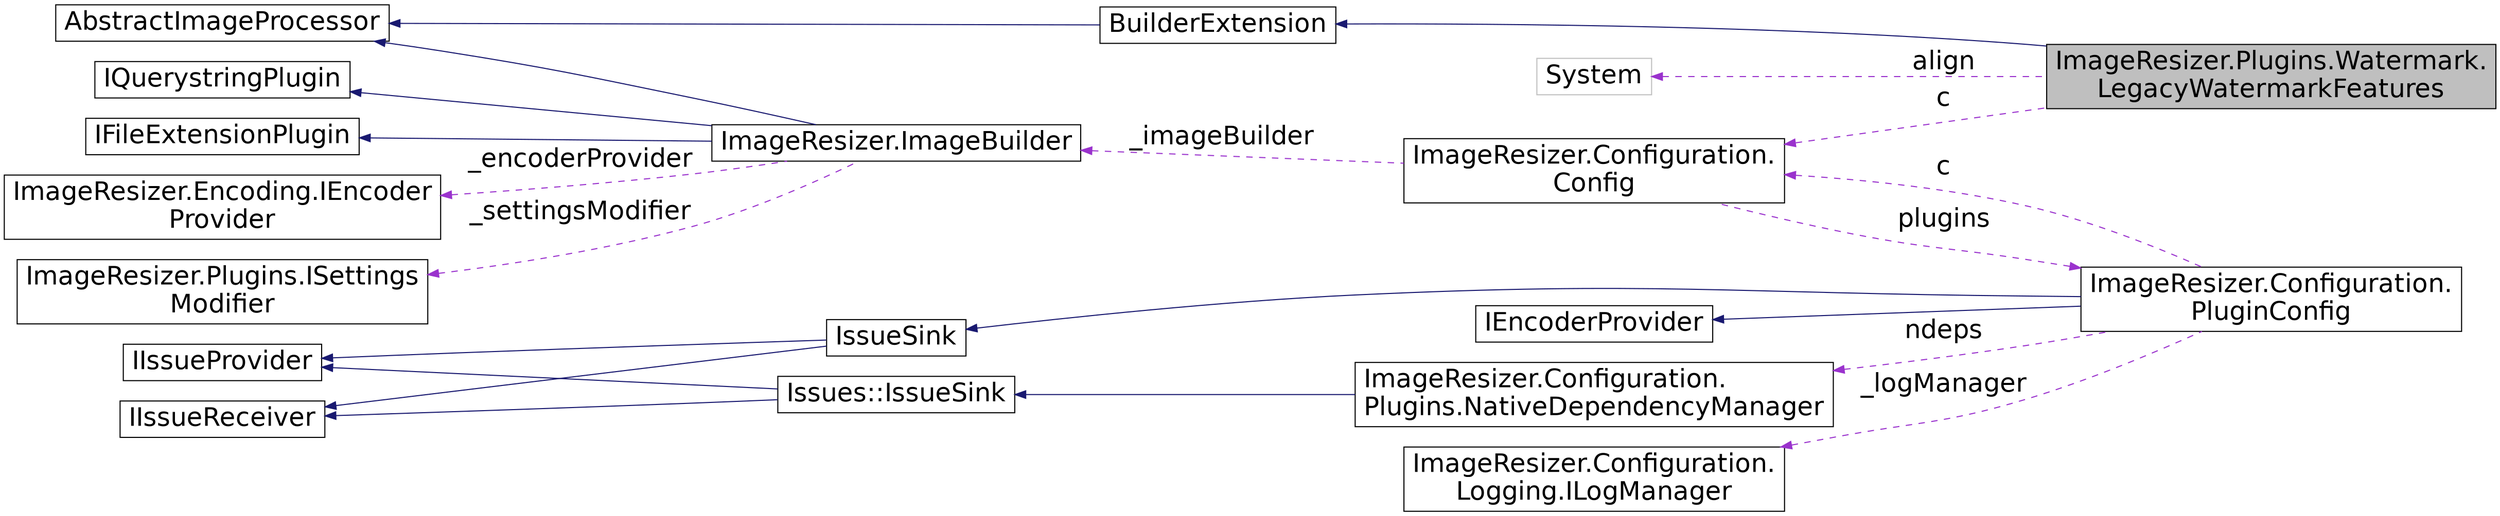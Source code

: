 digraph "ImageResizer.Plugins.Watermark.LegacyWatermarkFeatures"
{
  edge [fontname="Helvetica",fontsize="24",labelfontname="Helvetica",labelfontsize="24"];
  node [fontname="Helvetica",fontsize="24",shape=record];
  rankdir="LR";
  Node1 [label="ImageResizer.Plugins.Watermark.\lLegacyWatermarkFeatures",height=0.2,width=0.4,color="black", fillcolor="grey75", style="filled" fontcolor="black"];
  Node2 -> Node1 [dir="back",color="midnightblue",fontsize="24",style="solid",fontname="Helvetica"];
  Node2 [label="BuilderExtension",height=0.2,width=0.4,color="black", fillcolor="white", style="filled",URL="$class_image_resizer_1_1_resizing_1_1_builder_extension.html",tooltip="Provides a useable base class that can be used to modify the behavior of ImageBuilder. When registered with an ImageBuilder instance, the ImageBuilder will call the corresponding methods on the extension prior to executing its own methods. "];
  Node3 -> Node2 [dir="back",color="midnightblue",fontsize="24",style="solid",fontname="Helvetica"];
  Node3 [label="AbstractImageProcessor",height=0.2,width=0.4,color="black", fillcolor="white", style="filled",URL="$class_image_resizer_1_1_resizing_1_1_abstract_image_processor.html",tooltip="Not for external use. Inherit from BuilderExtension instead. Dual-purpose base class for both ImageBu..."];
  Node4 -> Node1 [dir="back",color="darkorchid3",fontsize="24",style="dashed",label=" c" ,fontname="Helvetica"];
  Node4 [label="ImageResizer.Configuration.\lConfig",height=0.2,width=0.4,color="black", fillcolor="white", style="filled",URL="$class_image_resizer_1_1_configuration_1_1_config.html"];
  Node5 -> Node4 [dir="back",color="darkorchid3",fontsize="24",style="dashed",label=" _imageBuilder" ,fontname="Helvetica"];
  Node5 [label="ImageResizer.ImageBuilder",height=0.2,width=0.4,color="black", fillcolor="white", style="filled",URL="$class_image_resizer_1_1_image_builder.html",tooltip="Provides methods for generating resized images, and for reading and writing them to disk..."];
  Node3 -> Node5 [dir="back",color="midnightblue",fontsize="24",style="solid",fontname="Helvetica"];
  Node6 -> Node5 [dir="back",color="midnightblue",fontsize="24",style="solid",fontname="Helvetica"];
  Node6 [label="IQuerystringPlugin",height=0.2,width=0.4,color="black", fillcolor="white", style="filled",URL="$interface_image_resizer_1_1_plugins_1_1_i_querystring_plugin.html",tooltip="For plugins that access the query string (important!) "];
  Node7 -> Node5 [dir="back",color="midnightblue",fontsize="24",style="solid",fontname="Helvetica"];
  Node7 [label="IFileExtensionPlugin",height=0.2,width=0.4,color="black", fillcolor="white", style="filled",URL="$interface_image_resizer_1_1_plugins_1_1_i_file_extension_plugin.html",tooltip="For plugins that add support for new source file image extensions. "];
  Node8 -> Node5 [dir="back",color="darkorchid3",fontsize="24",style="dashed",label=" _encoderProvider" ,fontname="Helvetica"];
  Node8 [label="ImageResizer.Encoding.IEncoder\lProvider",height=0.2,width=0.4,color="black", fillcolor="white", style="filled",URL="$interface_image_resizer_1_1_encoding_1_1_i_encoder_provider.html",tooltip="A provider (or selector) of IEncoder instances. "];
  Node9 -> Node5 [dir="back",color="darkorchid3",fontsize="24",style="dashed",label=" _settingsModifier" ,fontname="Helvetica"];
  Node9 [label="ImageResizer.Plugins.ISettings\lModifier",height=0.2,width=0.4,color="black", fillcolor="white", style="filled",URL="$interface_image_resizer_1_1_plugins_1_1_i_settings_modifier.html",tooltip="Provides a way to modify settings before they reach the managed API. Does not execute early enough to..."];
  Node10 -> Node4 [dir="back",color="darkorchid3",fontsize="24",style="dashed",label=" plugins" ,fontname="Helvetica"];
  Node10 [label="ImageResizer.Configuration.\lPluginConfig",height=0.2,width=0.4,color="black", fillcolor="white", style="filled",URL="$class_image_resizer_1_1_configuration_1_1_plugin_config.html",tooltip="Provides thread-safe access to plugin addition, removal, and querying methods "];
  Node11 -> Node10 [dir="back",color="midnightblue",fontsize="24",style="solid",fontname="Helvetica"];
  Node11 [label="IssueSink",height=0.2,width=0.4,color="black", fillcolor="white", style="filled",URL="$class_image_resizer_1_1_configuration_1_1_issues_1_1_issue_sink.html"];
  Node12 -> Node11 [dir="back",color="midnightblue",fontsize="24",style="solid",fontname="Helvetica"];
  Node12 [label="IIssueProvider",height=0.2,width=0.4,color="black", fillcolor="white", style="filled",URL="$interface_image_resizer_1_1_configuration_1_1_issues_1_1_i_issue_provider.html"];
  Node13 -> Node11 [dir="back",color="midnightblue",fontsize="24",style="solid",fontname="Helvetica"];
  Node13 [label="IIssueReceiver",height=0.2,width=0.4,color="black", fillcolor="white", style="filled",URL="$interface_image_resizer_1_1_configuration_1_1_issues_1_1_i_issue_receiver.html"];
  Node14 -> Node10 [dir="back",color="midnightblue",fontsize="24",style="solid",fontname="Helvetica"];
  Node14 [label="IEncoderProvider",height=0.2,width=0.4,color="black", fillcolor="white", style="filled",URL="$interface_image_resizer_1_1_encoding_1_1_i_encoder_provider.html",tooltip="A provider (or selector) of IEncoder instances. "];
  Node4 -> Node10 [dir="back",color="darkorchid3",fontsize="24",style="dashed",label=" c" ,fontname="Helvetica"];
  Node15 -> Node10 [dir="back",color="darkorchid3",fontsize="24",style="dashed",label=" ndeps" ,fontname="Helvetica"];
  Node15 [label="ImageResizer.Configuration.\lPlugins.NativeDependencyManager",height=0.2,width=0.4,color="black", fillcolor="white", style="filled",URL="$class_image_resizer_1_1_configuration_1_1_plugins_1_1_native_dependency_manager.html",tooltip="Provides automatic download of native dependencies (which VS doesn&#39;t see). Gets the correct bitness a..."];
  Node16 -> Node15 [dir="back",color="midnightblue",fontsize="24",style="solid",fontname="Helvetica"];
  Node16 [label="Issues::IssueSink",height=0.2,width=0.4,color="black", fillcolor="white", style="filled",URL="$class_image_resizer_1_1_configuration_1_1_issues_1_1_issue_sink.html"];
  Node12 -> Node16 [dir="back",color="midnightblue",fontsize="24",style="solid",fontname="Helvetica"];
  Node13 -> Node16 [dir="back",color="midnightblue",fontsize="24",style="solid",fontname="Helvetica"];
  Node17 -> Node10 [dir="back",color="darkorchid3",fontsize="24",style="dashed",label=" _logManager" ,fontname="Helvetica"];
  Node17 [label="ImageResizer.Configuration.\lLogging.ILogManager",height=0.2,width=0.4,color="black", fillcolor="white", style="filled",URL="$interface_image_resizer_1_1_configuration_1_1_logging_1_1_i_log_manager.html"];
  Node18 -> Node1 [dir="back",color="darkorchid3",fontsize="24",style="dashed",label=" align" ,fontname="Helvetica"];
  Node18 [label="System",height=0.2,width=0.4,color="grey75", fillcolor="white", style="filled"];
}
